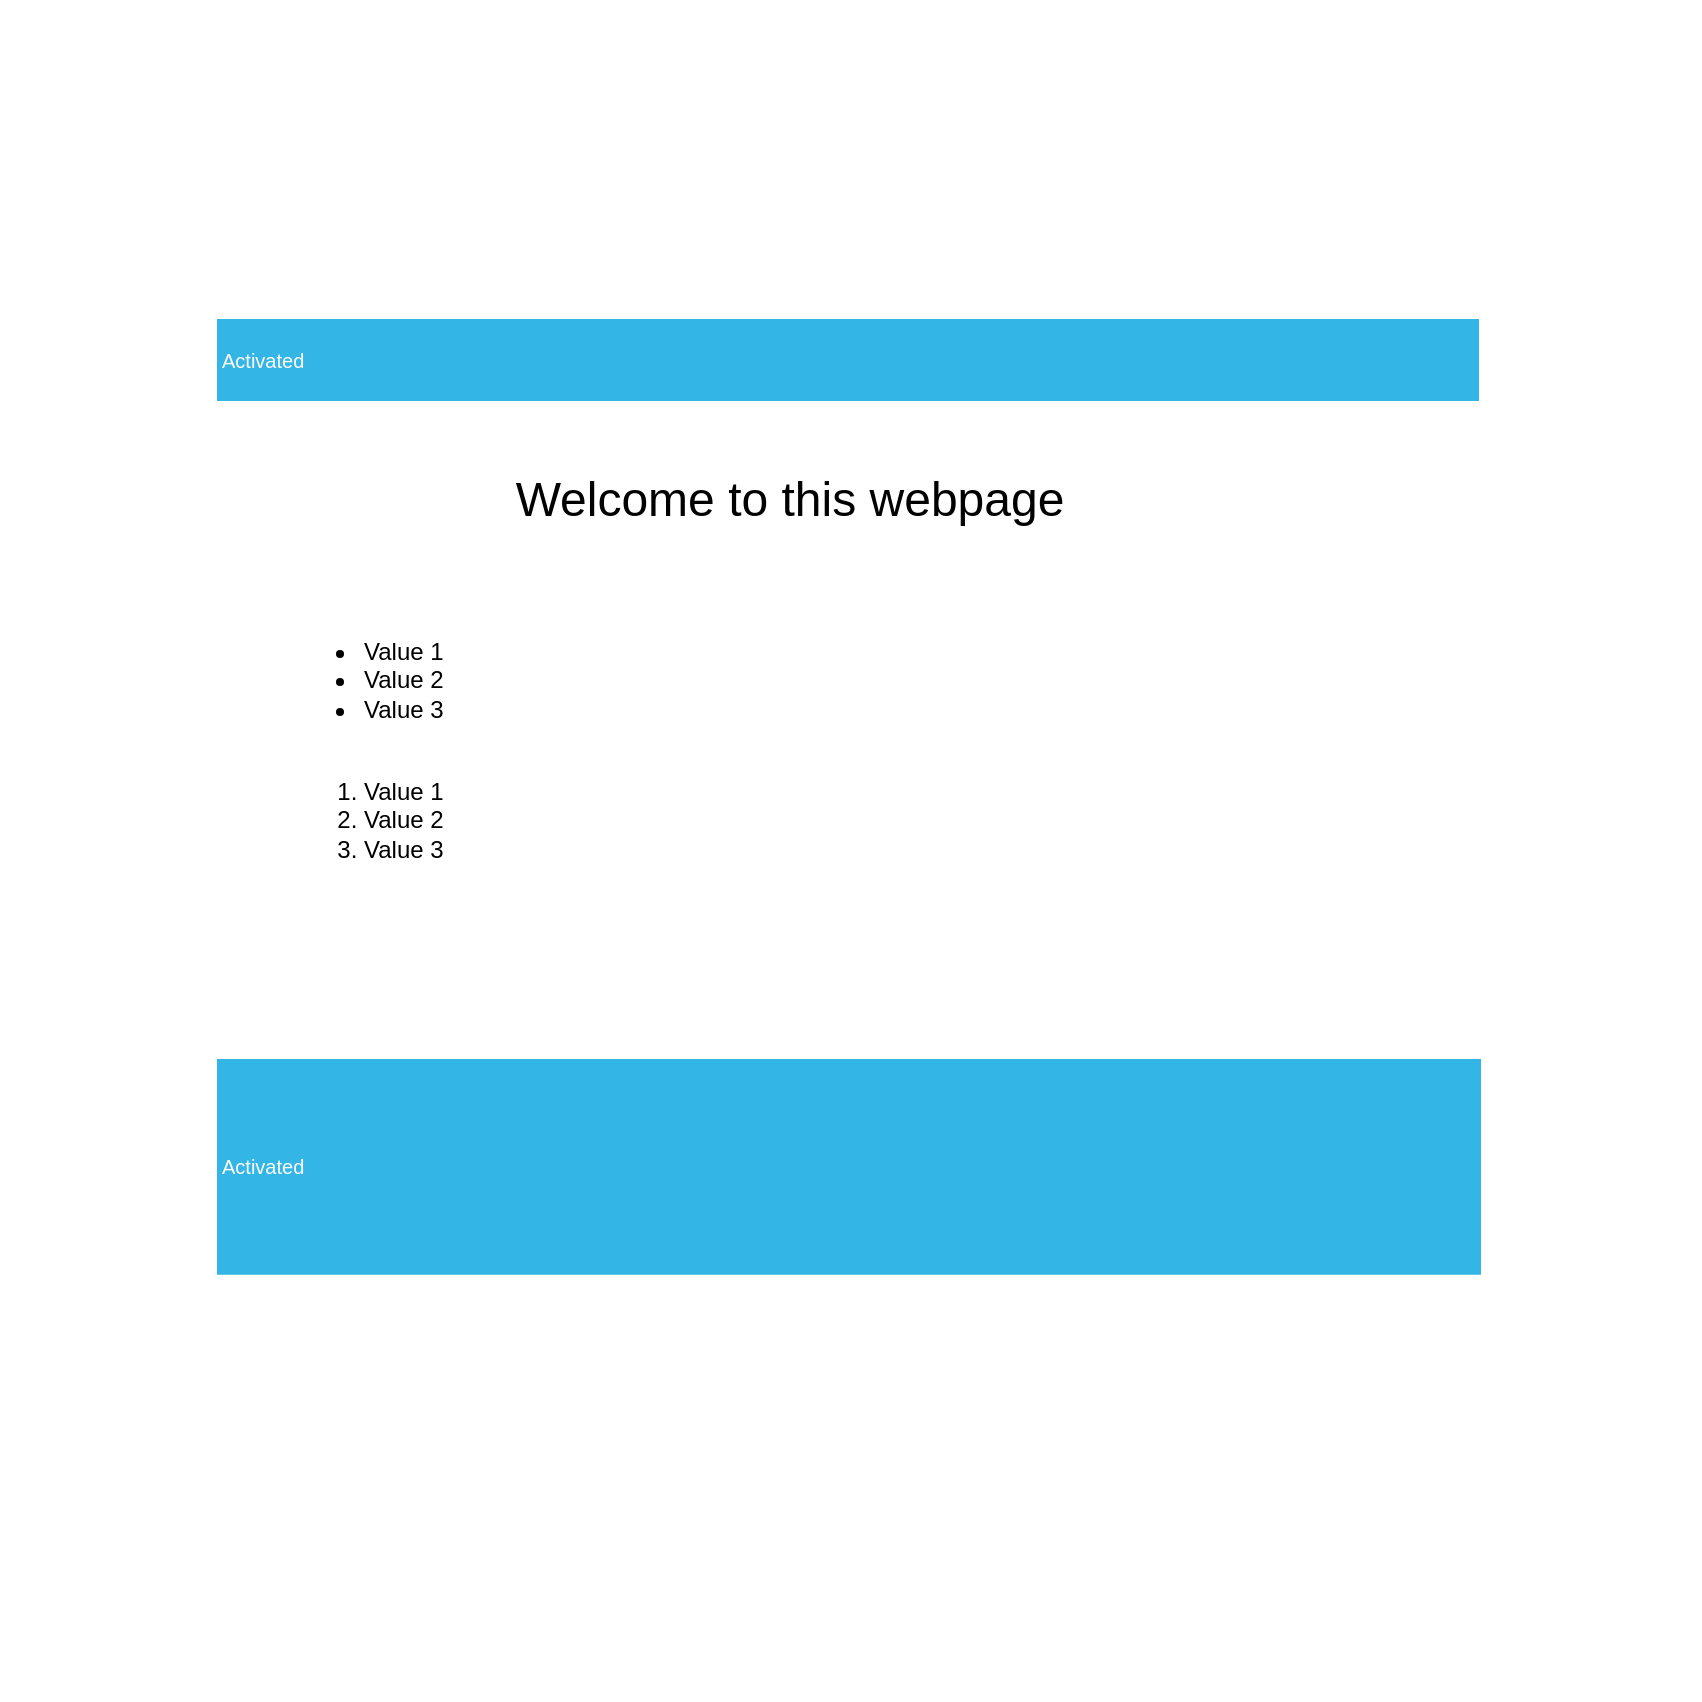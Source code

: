 <mxfile version="14.0.4" type="github"><diagram id="uux8P2nc839PlntAnyvA" name="Page-1"><mxGraphModel dx="868" dy="1588" grid="1" gridSize="10" guides="1" tooltips="1" connect="1" arrows="1" fold="1" page="1" pageScale="1" pageWidth="850" pageHeight="1100" math="0" shadow="0"><root><mxCell id="0"/><mxCell id="1" parent="0"/><mxCell id="tuIN_byMvDGDPW5srltp-2" value="" style="shape=image;html=1;verticalAlign=top;verticalLabelPosition=bottom;labelBackgroundColor=#ffffff;imageAspect=0;aspect=fixed;image=https://cdn4.iconfinder.com/data/icons/essential-app-1/16/laptop-computer-website-mobile-128.png" vertex="1" parent="1"><mxGeometry y="-40" width="850" height="850" as="geometry"/></mxCell><mxCell id="tuIN_byMvDGDPW5srltp-3" value="Activated" style="whiteSpace=wrap;html=1;shadow=0;dashed=0;fontSize=10;align=left;fillColor=#33b5e5;strokeColor=#33B5E5;fontColor=#FFFFFF;" vertex="1" parent="1"><mxGeometry x="109" y="120" width="630" height="40" as="geometry"/></mxCell><mxCell id="tuIN_byMvDGDPW5srltp-4" value="Activated" style="whiteSpace=wrap;html=1;shadow=0;dashed=0;fontSize=10;align=left;fillColor=#33b5e5;strokeColor=#33B5E5;fontColor=#FFFFFF;" vertex="1" parent="1"><mxGeometry x="109" y="490" width="631" height="106.88" as="geometry"/></mxCell><mxCell id="tuIN_byMvDGDPW5srltp-5" value="" style="shape=image;html=1;verticalAlign=top;verticalLabelPosition=bottom;labelBackgroundColor=#ffffff;imageAspect=0;aspect=fixed;image=https://cdn0.iconfinder.com/data/icons/mobile-basic-vol-1/32/Burger_Menu-128.png" vertex="1" parent="1"><mxGeometry x="680" y="116" width="48" height="48" as="geometry"/></mxCell><mxCell id="tuIN_byMvDGDPW5srltp-6" value="" style="shape=image;html=1;verticalAlign=top;verticalLabelPosition=bottom;labelBackgroundColor=#ffffff;imageAspect=0;aspect=fixed;image=https://cdn2.iconfinder.com/data/icons/social-18/512/Facebook-3-128.png" vertex="1" parent="1"><mxGeometry x="680" y="520" width="38" height="38" as="geometry"/></mxCell><mxCell id="tuIN_byMvDGDPW5srltp-7" value="&lt;ul&gt;&lt;li&gt;Value 1&lt;/li&gt;&lt;li&gt;Value 2&lt;/li&gt;&lt;li&gt;Value 3&lt;/li&gt;&lt;/ul&gt;" style="text;strokeColor=none;fillColor=none;html=1;whiteSpace=wrap;verticalAlign=middle;overflow=hidden;" vertex="1" parent="1"><mxGeometry x="140" y="220" width="200" height="160" as="geometry"/></mxCell><mxCell id="tuIN_byMvDGDPW5srltp-9" value="&lt;ol&gt;&lt;li&gt;Value 1&lt;/li&gt;&lt;li&gt;Value 2&lt;/li&gt;&lt;li&gt;Value 3&lt;/li&gt;&lt;/ol&gt;" style="text;strokeColor=none;fillColor=none;html=1;whiteSpace=wrap;verticalAlign=middle;overflow=hidden;" vertex="1" parent="1"><mxGeometry x="140" y="330" width="100" height="80" as="geometry"/></mxCell><mxCell id="tuIN_byMvDGDPW5srltp-10" value="&lt;font style=&quot;font-size: 24px&quot;&gt;Welcome to this webpage&lt;/font&gt;" style="text;html=1;strokeColor=none;fillColor=none;align=center;verticalAlign=middle;whiteSpace=wrap;rounded=0;" vertex="1" parent="1"><mxGeometry x="200" y="200" width="390" height="20" as="geometry"/></mxCell></root></mxGraphModel></diagram></mxfile>